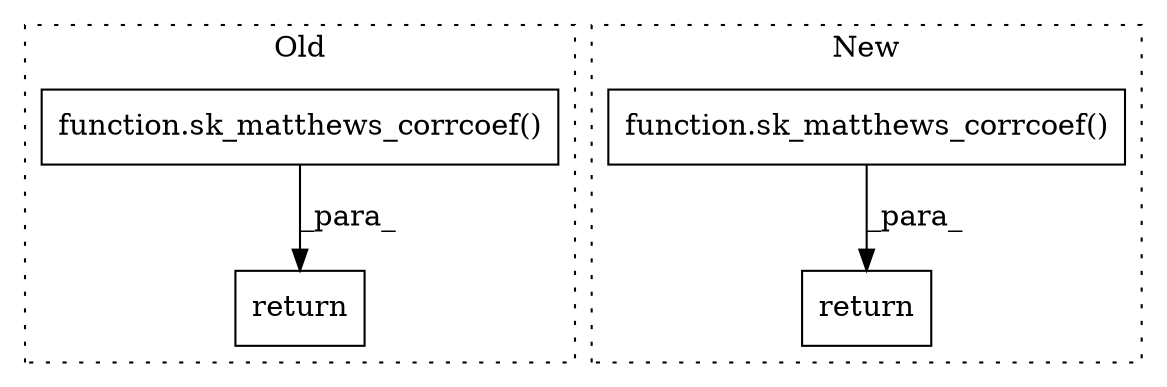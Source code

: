 digraph G {
subgraph cluster0 {
1 [label="function.sk_matthews_corrcoef()" a="75" s="1954" l="55" shape="box"];
4 [label="return" a="93" s="1947" l="7" shape="box"];
label = "Old";
style="dotted";
}
subgraph cluster1 {
2 [label="function.sk_matthews_corrcoef()" a="75" s="1883" l="49" shape="box"];
3 [label="return" a="93" s="1876" l="7" shape="box"];
label = "New";
style="dotted";
}
1 -> 4 [label="_para_"];
2 -> 3 [label="_para_"];
}